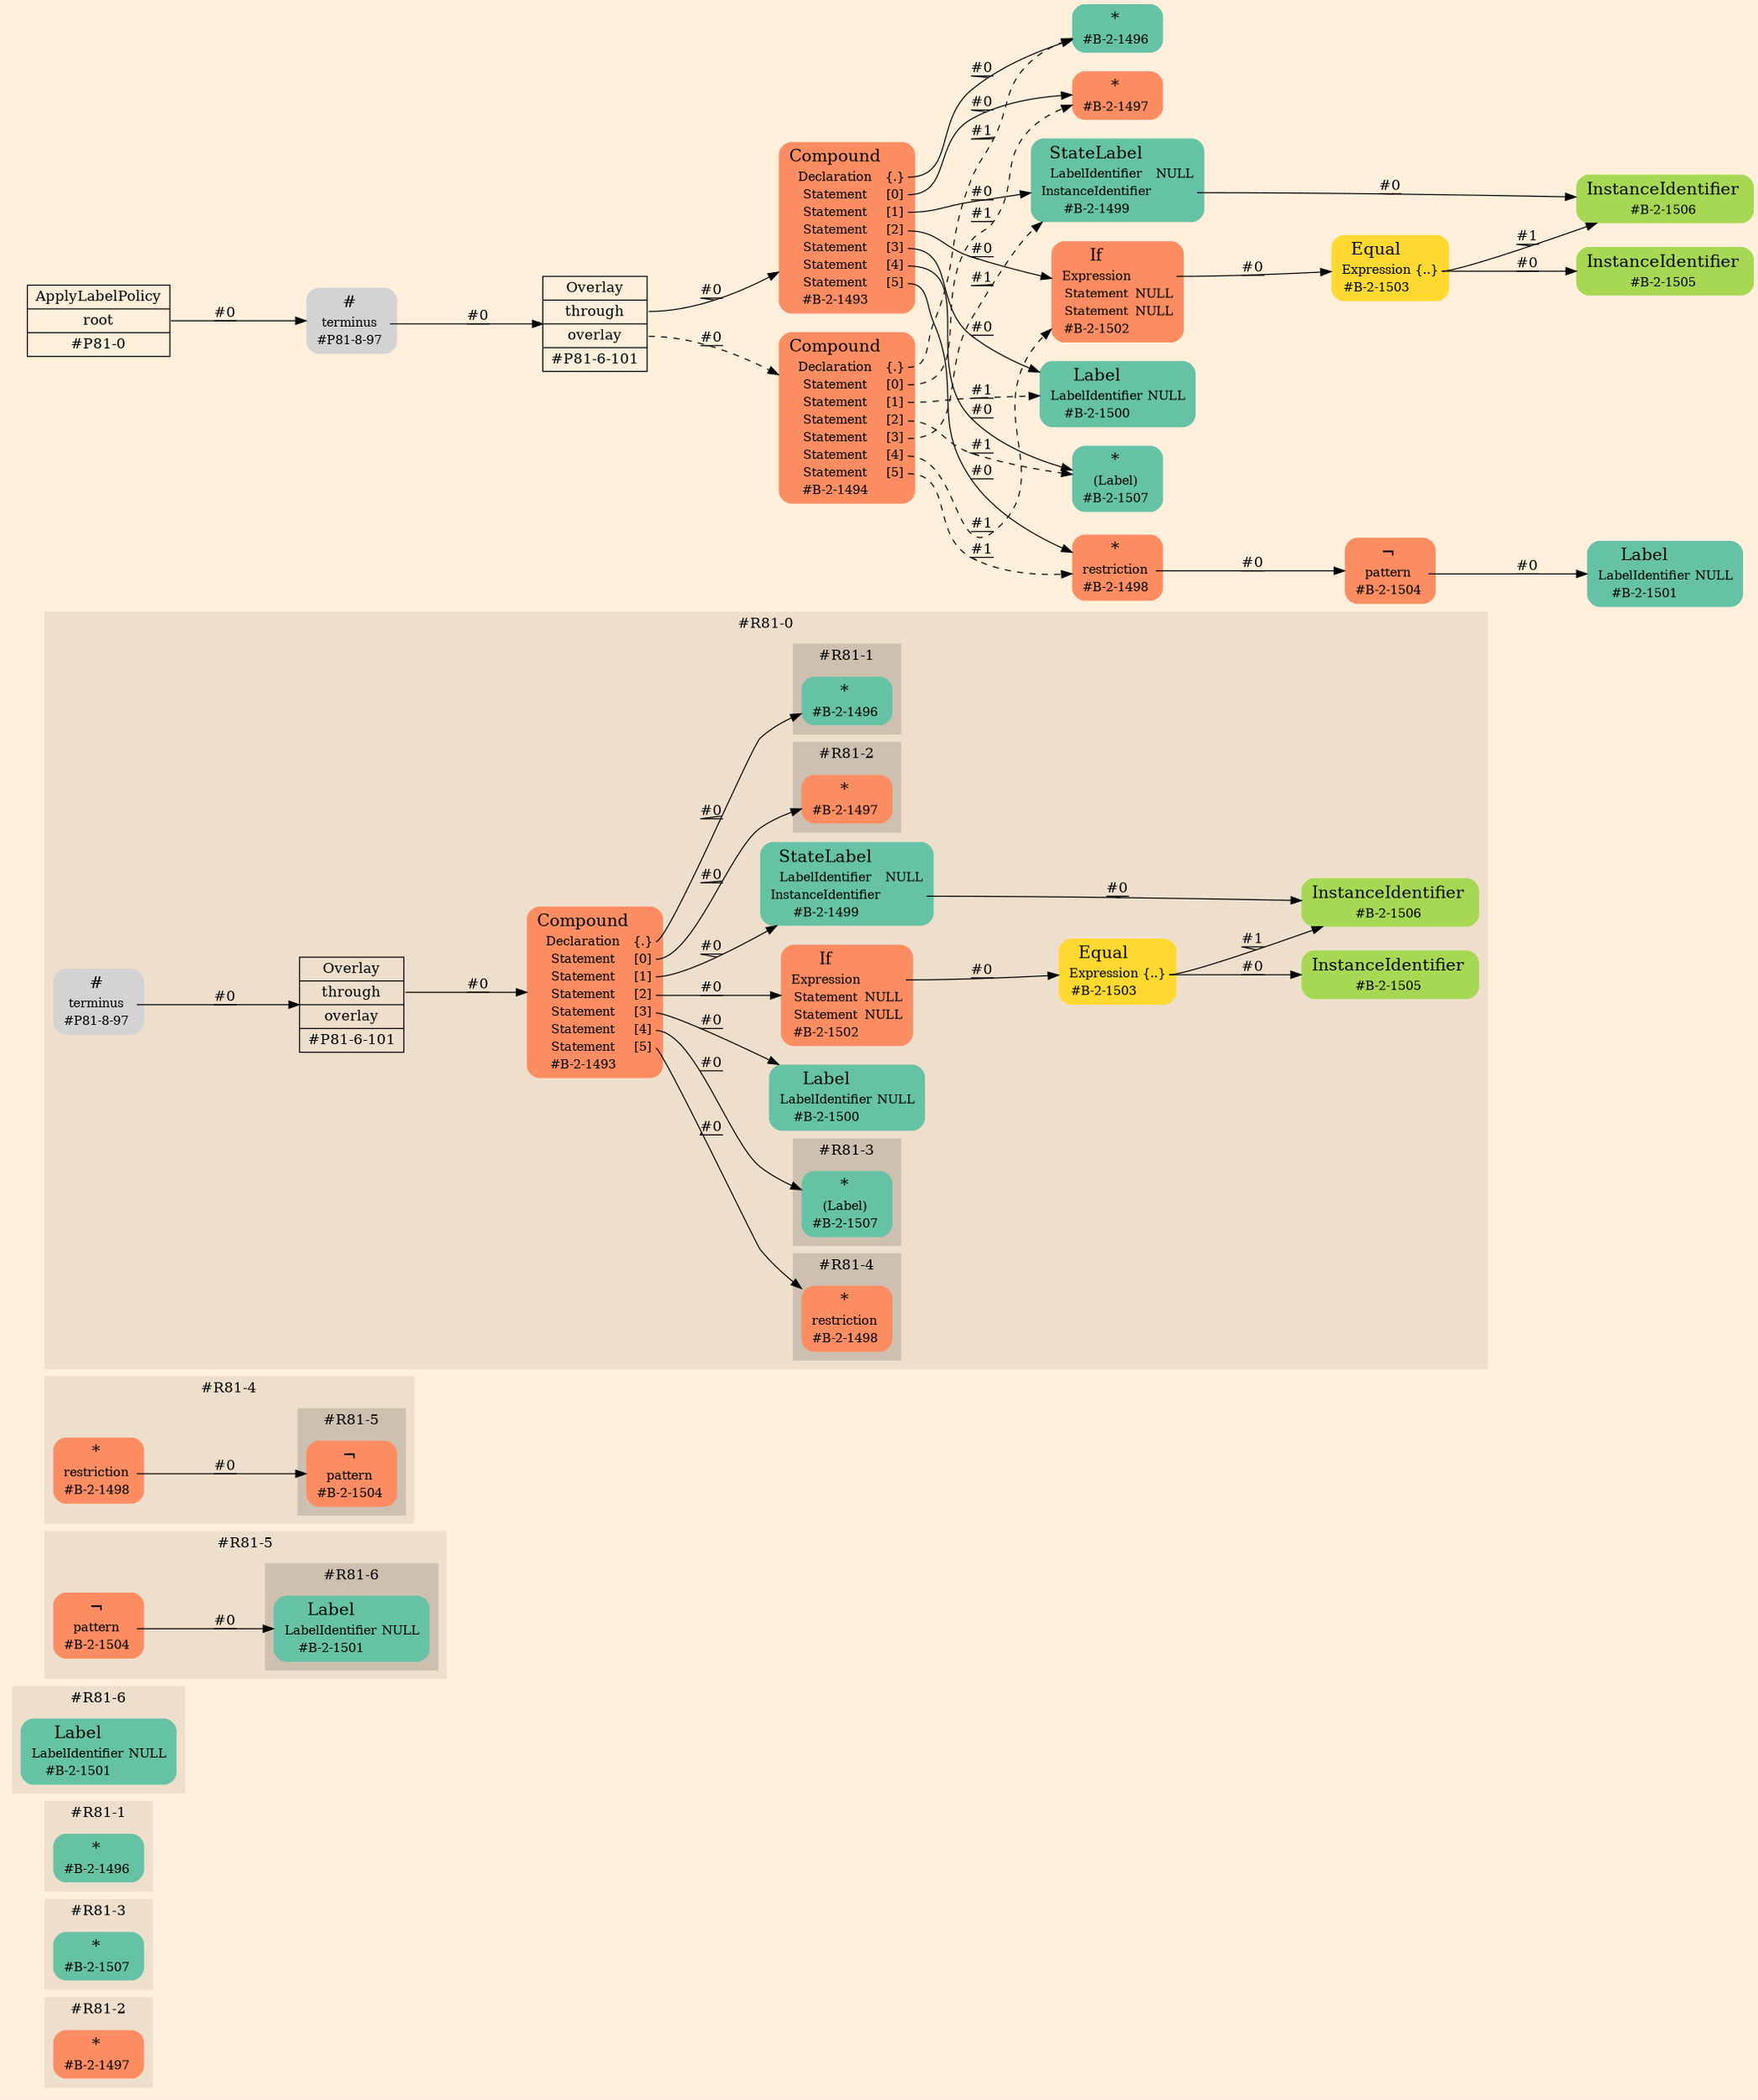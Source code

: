 digraph Inferno {
graph [
rankdir = "LR"
ranksep = 1.0
size = "14,20"
bgcolor = antiquewhite1
color = black
fontcolor = black
];
node [
];
subgraph "cluster#R81-2" {
label = "#R81-2"
style = "filled"
color = antiquewhite2
"#R81-2/#B-2-1497" [
shape = "plaintext"
fillcolor = "/set28/2"
label = <<TABLE BORDER="0" CELLBORDER="0" CELLSPACING="0">
 <TR>
  <TD><FONT POINT-SIZE="16.0">*</FONT></TD>
  <TD></TD>
 </TR>
 <TR>
  <TD>#B-2-1497</TD>
  <TD PORT="port0"></TD>
 </TR>
</TABLE>>
style = "rounded,filled"
fontsize = "12"
];
}
subgraph "cluster#R81-3" {
label = "#R81-3"
style = "filled"
color = antiquewhite2
"#R81-3/#B-2-1507" [
shape = "plaintext"
fillcolor = "/set28/1"
label = <<TABLE BORDER="0" CELLBORDER="0" CELLSPACING="0">
 <TR>
  <TD><FONT POINT-SIZE="16.0">*</FONT></TD>
  <TD></TD>
 </TR>
 <TR>
  <TD>#B-2-1507</TD>
  <TD PORT="port0"></TD>
 </TR>
</TABLE>>
style = "rounded,filled"
fontsize = "12"
];
}
subgraph "cluster#R81-1" {
label = "#R81-1"
style = "filled"
color = antiquewhite2
"#R81-1/#B-2-1496" [
shape = "plaintext"
fillcolor = "/set28/1"
label = <<TABLE BORDER="0" CELLBORDER="0" CELLSPACING="0">
 <TR>
  <TD><FONT POINT-SIZE="16.0">*</FONT></TD>
  <TD></TD>
 </TR>
 <TR>
  <TD>#B-2-1496</TD>
  <TD PORT="port0"></TD>
 </TR>
</TABLE>>
style = "rounded,filled"
fontsize = "12"
];
}
subgraph "cluster#R81-6" {
label = "#R81-6"
style = "filled"
color = antiquewhite2
"#R81-6/#B-2-1501" [
shape = "plaintext"
fillcolor = "/set28/1"
label = <<TABLE BORDER="0" CELLBORDER="0" CELLSPACING="0">
 <TR>
  <TD><FONT POINT-SIZE="16.0">Label</FONT></TD>
  <TD></TD>
 </TR>
 <TR>
  <TD>LabelIdentifier</TD>
  <TD PORT="port0">NULL</TD>
 </TR>
 <TR>
  <TD>#B-2-1501</TD>
  <TD PORT="port1"></TD>
 </TR>
</TABLE>>
style = "rounded,filled"
fontsize = "12"
];
}
subgraph "cluster#R81-5" {
label = "#R81-5"
style = "filled"
color = antiquewhite2
"#R81-5/#B-2-1504" [
shape = "plaintext"
fillcolor = "/set28/2"
label = <<TABLE BORDER="0" CELLBORDER="0" CELLSPACING="0">
 <TR>
  <TD><FONT POINT-SIZE="16.0">¬</FONT></TD>
  <TD></TD>
 </TR>
 <TR>
  <TD>pattern</TD>
  <TD PORT="port0"></TD>
 </TR>
 <TR>
  <TD>#B-2-1504</TD>
  <TD PORT="port1"></TD>
 </TR>
</TABLE>>
style = "rounded,filled"
fontsize = "12"
];
subgraph "cluster#R81-6" {
label = "#R81-6"
style = "filled"
color = antiquewhite3
"#R81-5/#B-2-1501" [
shape = "plaintext"
fillcolor = "/set28/1"
label = <<TABLE BORDER="0" CELLBORDER="0" CELLSPACING="0">
 <TR>
  <TD><FONT POINT-SIZE="16.0">Label</FONT></TD>
  <TD></TD>
 </TR>
 <TR>
  <TD>LabelIdentifier</TD>
  <TD PORT="port0">NULL</TD>
 </TR>
 <TR>
  <TD>#B-2-1501</TD>
  <TD PORT="port1"></TD>
 </TR>
</TABLE>>
style = "rounded,filled"
fontsize = "12"
];
}
}
subgraph "cluster#R81-4" {
label = "#R81-4"
style = "filled"
color = antiquewhite2
"#R81-4/#B-2-1498" [
shape = "plaintext"
fillcolor = "/set28/2"
label = <<TABLE BORDER="0" CELLBORDER="0" CELLSPACING="0">
 <TR>
  <TD><FONT POINT-SIZE="16.0">*</FONT></TD>
  <TD></TD>
 </TR>
 <TR>
  <TD>restriction</TD>
  <TD PORT="port0"></TD>
 </TR>
 <TR>
  <TD>#B-2-1498</TD>
  <TD PORT="port1"></TD>
 </TR>
</TABLE>>
style = "rounded,filled"
fontsize = "12"
];
subgraph "cluster#R81-5" {
label = "#R81-5"
style = "filled"
color = antiquewhite3
"#R81-4/#B-2-1504" [
shape = "plaintext"
fillcolor = "/set28/2"
label = <<TABLE BORDER="0" CELLBORDER="0" CELLSPACING="0">
 <TR>
  <TD><FONT POINT-SIZE="16.0">¬</FONT></TD>
  <TD></TD>
 </TR>
 <TR>
  <TD>pattern</TD>
  <TD PORT="port0"></TD>
 </TR>
 <TR>
  <TD>#B-2-1504</TD>
  <TD PORT="port1"></TD>
 </TR>
</TABLE>>
style = "rounded,filled"
fontsize = "12"
];
}
}
subgraph "cluster#R81-0" {
label = "#R81-0"
style = "filled"
color = antiquewhite2
"#R81-0/#B-2-1500" [
shape = "plaintext"
fillcolor = "/set28/1"
label = <<TABLE BORDER="0" CELLBORDER="0" CELLSPACING="0">
 <TR>
  <TD><FONT POINT-SIZE="16.0">Label</FONT></TD>
  <TD></TD>
 </TR>
 <TR>
  <TD>LabelIdentifier</TD>
  <TD PORT="port0">NULL</TD>
 </TR>
 <TR>
  <TD>#B-2-1500</TD>
  <TD PORT="port1"></TD>
 </TR>
</TABLE>>
style = "rounded,filled"
fontsize = "12"
];
"#R81-0/#B-2-1505" [
shape = "plaintext"
fillcolor = "/set28/5"
label = <<TABLE BORDER="0" CELLBORDER="0" CELLSPACING="0">
 <TR>
  <TD><FONT POINT-SIZE="16.0">InstanceIdentifier</FONT></TD>
  <TD></TD>
 </TR>
 <TR>
  <TD>#B-2-1505</TD>
  <TD PORT="port0"></TD>
 </TR>
</TABLE>>
style = "rounded,filled"
fontsize = "12"
];
"#R81-0/#P81-6-101" [
shape = "record"
fillcolor = antiquewhite2
label = "<fixed> Overlay | <port0> through | <port1> overlay | <port2> #P81-6-101"
style = "filled"
fontsize = "14"
color = black
fontcolor = black
];
"#R81-0/#P81-8-97" [
shape = "plaintext"
label = <<TABLE BORDER="0" CELLBORDER="0" CELLSPACING="0">
 <TR>
  <TD><FONT POINT-SIZE="16.0">#</FONT></TD>
  <TD></TD>
 </TR>
 <TR>
  <TD>terminus</TD>
  <TD PORT="port0"></TD>
 </TR>
 <TR>
  <TD>#P81-8-97</TD>
  <TD PORT="port1"></TD>
 </TR>
</TABLE>>
style = "rounded,filled"
fontsize = "12"
];
"#R81-0/#B-2-1493" [
shape = "plaintext"
fillcolor = "/set28/2"
label = <<TABLE BORDER="0" CELLBORDER="0" CELLSPACING="0">
 <TR>
  <TD><FONT POINT-SIZE="16.0">Compound</FONT></TD>
  <TD></TD>
 </TR>
 <TR>
  <TD>Declaration</TD>
  <TD PORT="port0">{.}</TD>
 </TR>
 <TR>
  <TD>Statement</TD>
  <TD PORT="port1">[0]</TD>
 </TR>
 <TR>
  <TD>Statement</TD>
  <TD PORT="port2">[1]</TD>
 </TR>
 <TR>
  <TD>Statement</TD>
  <TD PORT="port3">[2]</TD>
 </TR>
 <TR>
  <TD>Statement</TD>
  <TD PORT="port4">[3]</TD>
 </TR>
 <TR>
  <TD>Statement</TD>
  <TD PORT="port5">[4]</TD>
 </TR>
 <TR>
  <TD>Statement</TD>
  <TD PORT="port6">[5]</TD>
 </TR>
 <TR>
  <TD>#B-2-1493</TD>
  <TD PORT="port7"></TD>
 </TR>
</TABLE>>
style = "rounded,filled"
fontsize = "12"
];
"#R81-0/#B-2-1503" [
shape = "plaintext"
fillcolor = "/set28/6"
label = <<TABLE BORDER="0" CELLBORDER="0" CELLSPACING="0">
 <TR>
  <TD><FONT POINT-SIZE="16.0">Equal</FONT></TD>
  <TD></TD>
 </TR>
 <TR>
  <TD>Expression</TD>
  <TD PORT="port0">{..}</TD>
 </TR>
 <TR>
  <TD>#B-2-1503</TD>
  <TD PORT="port1"></TD>
 </TR>
</TABLE>>
style = "rounded,filled"
fontsize = "12"
];
"#R81-0/#B-2-1499" [
shape = "plaintext"
fillcolor = "/set28/1"
label = <<TABLE BORDER="0" CELLBORDER="0" CELLSPACING="0">
 <TR>
  <TD><FONT POINT-SIZE="16.0">StateLabel</FONT></TD>
  <TD></TD>
 </TR>
 <TR>
  <TD>LabelIdentifier</TD>
  <TD PORT="port0">NULL</TD>
 </TR>
 <TR>
  <TD>InstanceIdentifier</TD>
  <TD PORT="port1"></TD>
 </TR>
 <TR>
  <TD>#B-2-1499</TD>
  <TD PORT="port2"></TD>
 </TR>
</TABLE>>
style = "rounded,filled"
fontsize = "12"
];
"#R81-0/#B-2-1502" [
shape = "plaintext"
fillcolor = "/set28/2"
label = <<TABLE BORDER="0" CELLBORDER="0" CELLSPACING="0">
 <TR>
  <TD><FONT POINT-SIZE="16.0">If</FONT></TD>
  <TD></TD>
 </TR>
 <TR>
  <TD>Expression</TD>
  <TD PORT="port0"></TD>
 </TR>
 <TR>
  <TD>Statement</TD>
  <TD PORT="port1">NULL</TD>
 </TR>
 <TR>
  <TD>Statement</TD>
  <TD PORT="port2">NULL</TD>
 </TR>
 <TR>
  <TD>#B-2-1502</TD>
  <TD PORT="port3"></TD>
 </TR>
</TABLE>>
style = "rounded,filled"
fontsize = "12"
];
"#R81-0/#B-2-1506" [
shape = "plaintext"
fillcolor = "/set28/5"
label = <<TABLE BORDER="0" CELLBORDER="0" CELLSPACING="0">
 <TR>
  <TD><FONT POINT-SIZE="16.0">InstanceIdentifier</FONT></TD>
  <TD></TD>
 </TR>
 <TR>
  <TD>#B-2-1506</TD>
  <TD PORT="port0"></TD>
 </TR>
</TABLE>>
style = "rounded,filled"
fontsize = "12"
];
subgraph "cluster#R81-4" {
label = "#R81-4"
style = "filled"
color = antiquewhite3
"#R81-0/#B-2-1498" [
shape = "plaintext"
fillcolor = "/set28/2"
label = <<TABLE BORDER="0" CELLBORDER="0" CELLSPACING="0">
 <TR>
  <TD><FONT POINT-SIZE="16.0">*</FONT></TD>
  <TD></TD>
 </TR>
 <TR>
  <TD>restriction</TD>
  <TD PORT="port0"></TD>
 </TR>
 <TR>
  <TD>#B-2-1498</TD>
  <TD PORT="port1"></TD>
 </TR>
</TABLE>>
style = "rounded,filled"
fontsize = "12"
];
}
subgraph "cluster#R81-1" {
label = "#R81-1"
style = "filled"
color = antiquewhite3
"#R81-0/#B-2-1496" [
shape = "plaintext"
fillcolor = "/set28/1"
label = <<TABLE BORDER="0" CELLBORDER="0" CELLSPACING="0">
 <TR>
  <TD><FONT POINT-SIZE="16.0">*</FONT></TD>
  <TD></TD>
 </TR>
 <TR>
  <TD>#B-2-1496</TD>
  <TD PORT="port0"></TD>
 </TR>
</TABLE>>
style = "rounded,filled"
fontsize = "12"
];
}
subgraph "cluster#R81-3" {
label = "#R81-3"
style = "filled"
color = antiquewhite3
"#R81-0/#B-2-1507" [
shape = "plaintext"
fillcolor = "/set28/1"
label = <<TABLE BORDER="0" CELLBORDER="0" CELLSPACING="0">
 <TR>
  <TD><FONT POINT-SIZE="16.0">*</FONT></TD>
  <TD></TD>
 </TR>
 <TR>
  <TD>(Label)</TD>
  <TD PORT="port0"></TD>
 </TR>
 <TR>
  <TD>#B-2-1507</TD>
  <TD PORT="port1"></TD>
 </TR>
</TABLE>>
style = "rounded,filled"
fontsize = "12"
];
}
subgraph "cluster#R81-2" {
label = "#R81-2"
style = "filled"
color = antiquewhite3
"#R81-0/#B-2-1497" [
shape = "plaintext"
fillcolor = "/set28/2"
label = <<TABLE BORDER="0" CELLBORDER="0" CELLSPACING="0">
 <TR>
  <TD><FONT POINT-SIZE="16.0">*</FONT></TD>
  <TD></TD>
 </TR>
 <TR>
  <TD>#B-2-1497</TD>
  <TD PORT="port0"></TD>
 </TR>
</TABLE>>
style = "rounded,filled"
fontsize = "12"
];
}
}
"CR#P81-0" [
shape = "record"
fillcolor = antiquewhite1
label = "<fixed> ApplyLabelPolicy | <port0> root | <port1> #P81-0"
style = "filled"
fontsize = "14"
color = black
fontcolor = black
];
"#P81-8-97" [
shape = "plaintext"
label = <<TABLE BORDER="0" CELLBORDER="0" CELLSPACING="0">
 <TR>
  <TD><FONT POINT-SIZE="16.0">#</FONT></TD>
  <TD></TD>
 </TR>
 <TR>
  <TD>terminus</TD>
  <TD PORT="port0"></TD>
 </TR>
 <TR>
  <TD>#P81-8-97</TD>
  <TD PORT="port1"></TD>
 </TR>
</TABLE>>
style = "rounded,filled"
fontsize = "12"
];
"#P81-6-101" [
shape = "record"
fillcolor = antiquewhite1
label = "<fixed> Overlay | <port0> through | <port1> overlay | <port2> #P81-6-101"
style = "filled"
fontsize = "14"
color = black
fontcolor = black
];
"#B-2-1493" [
shape = "plaintext"
fillcolor = "/set28/2"
label = <<TABLE BORDER="0" CELLBORDER="0" CELLSPACING="0">
 <TR>
  <TD><FONT POINT-SIZE="16.0">Compound</FONT></TD>
  <TD></TD>
 </TR>
 <TR>
  <TD>Declaration</TD>
  <TD PORT="port0">{.}</TD>
 </TR>
 <TR>
  <TD>Statement</TD>
  <TD PORT="port1">[0]</TD>
 </TR>
 <TR>
  <TD>Statement</TD>
  <TD PORT="port2">[1]</TD>
 </TR>
 <TR>
  <TD>Statement</TD>
  <TD PORT="port3">[2]</TD>
 </TR>
 <TR>
  <TD>Statement</TD>
  <TD PORT="port4">[3]</TD>
 </TR>
 <TR>
  <TD>Statement</TD>
  <TD PORT="port5">[4]</TD>
 </TR>
 <TR>
  <TD>Statement</TD>
  <TD PORT="port6">[5]</TD>
 </TR>
 <TR>
  <TD>#B-2-1493</TD>
  <TD PORT="port7"></TD>
 </TR>
</TABLE>>
style = "rounded,filled"
fontsize = "12"
];
"#B-2-1496" [
shape = "plaintext"
fillcolor = "/set28/1"
label = <<TABLE BORDER="0" CELLBORDER="0" CELLSPACING="0">
 <TR>
  <TD><FONT POINT-SIZE="16.0">*</FONT></TD>
  <TD></TD>
 </TR>
 <TR>
  <TD>#B-2-1496</TD>
  <TD PORT="port0"></TD>
 </TR>
</TABLE>>
style = "rounded,filled"
fontsize = "12"
];
"#B-2-1497" [
shape = "plaintext"
fillcolor = "/set28/2"
label = <<TABLE BORDER="0" CELLBORDER="0" CELLSPACING="0">
 <TR>
  <TD><FONT POINT-SIZE="16.0">*</FONT></TD>
  <TD></TD>
 </TR>
 <TR>
  <TD>#B-2-1497</TD>
  <TD PORT="port0"></TD>
 </TR>
</TABLE>>
style = "rounded,filled"
fontsize = "12"
];
"#B-2-1499" [
shape = "plaintext"
fillcolor = "/set28/1"
label = <<TABLE BORDER="0" CELLBORDER="0" CELLSPACING="0">
 <TR>
  <TD><FONT POINT-SIZE="16.0">StateLabel</FONT></TD>
  <TD></TD>
 </TR>
 <TR>
  <TD>LabelIdentifier</TD>
  <TD PORT="port0">NULL</TD>
 </TR>
 <TR>
  <TD>InstanceIdentifier</TD>
  <TD PORT="port1"></TD>
 </TR>
 <TR>
  <TD>#B-2-1499</TD>
  <TD PORT="port2"></TD>
 </TR>
</TABLE>>
style = "rounded,filled"
fontsize = "12"
];
"#B-2-1506" [
shape = "plaintext"
fillcolor = "/set28/5"
label = <<TABLE BORDER="0" CELLBORDER="0" CELLSPACING="0">
 <TR>
  <TD><FONT POINT-SIZE="16.0">InstanceIdentifier</FONT></TD>
  <TD></TD>
 </TR>
 <TR>
  <TD>#B-2-1506</TD>
  <TD PORT="port0"></TD>
 </TR>
</TABLE>>
style = "rounded,filled"
fontsize = "12"
];
"#B-2-1502" [
shape = "plaintext"
fillcolor = "/set28/2"
label = <<TABLE BORDER="0" CELLBORDER="0" CELLSPACING="0">
 <TR>
  <TD><FONT POINT-SIZE="16.0">If</FONT></TD>
  <TD></TD>
 </TR>
 <TR>
  <TD>Expression</TD>
  <TD PORT="port0"></TD>
 </TR>
 <TR>
  <TD>Statement</TD>
  <TD PORT="port1">NULL</TD>
 </TR>
 <TR>
  <TD>Statement</TD>
  <TD PORT="port2">NULL</TD>
 </TR>
 <TR>
  <TD>#B-2-1502</TD>
  <TD PORT="port3"></TD>
 </TR>
</TABLE>>
style = "rounded,filled"
fontsize = "12"
];
"#B-2-1503" [
shape = "plaintext"
fillcolor = "/set28/6"
label = <<TABLE BORDER="0" CELLBORDER="0" CELLSPACING="0">
 <TR>
  <TD><FONT POINT-SIZE="16.0">Equal</FONT></TD>
  <TD></TD>
 </TR>
 <TR>
  <TD>Expression</TD>
  <TD PORT="port0">{..}</TD>
 </TR>
 <TR>
  <TD>#B-2-1503</TD>
  <TD PORT="port1"></TD>
 </TR>
</TABLE>>
style = "rounded,filled"
fontsize = "12"
];
"#B-2-1505" [
shape = "plaintext"
fillcolor = "/set28/5"
label = <<TABLE BORDER="0" CELLBORDER="0" CELLSPACING="0">
 <TR>
  <TD><FONT POINT-SIZE="16.0">InstanceIdentifier</FONT></TD>
  <TD></TD>
 </TR>
 <TR>
  <TD>#B-2-1505</TD>
  <TD PORT="port0"></TD>
 </TR>
</TABLE>>
style = "rounded,filled"
fontsize = "12"
];
"#B-2-1500" [
shape = "plaintext"
fillcolor = "/set28/1"
label = <<TABLE BORDER="0" CELLBORDER="0" CELLSPACING="0">
 <TR>
  <TD><FONT POINT-SIZE="16.0">Label</FONT></TD>
  <TD></TD>
 </TR>
 <TR>
  <TD>LabelIdentifier</TD>
  <TD PORT="port0">NULL</TD>
 </TR>
 <TR>
  <TD>#B-2-1500</TD>
  <TD PORT="port1"></TD>
 </TR>
</TABLE>>
style = "rounded,filled"
fontsize = "12"
];
"#B-2-1507" [
shape = "plaintext"
fillcolor = "/set28/1"
label = <<TABLE BORDER="0" CELLBORDER="0" CELLSPACING="0">
 <TR>
  <TD><FONT POINT-SIZE="16.0">*</FONT></TD>
  <TD></TD>
 </TR>
 <TR>
  <TD>(Label)</TD>
  <TD PORT="port0"></TD>
 </TR>
 <TR>
  <TD>#B-2-1507</TD>
  <TD PORT="port1"></TD>
 </TR>
</TABLE>>
style = "rounded,filled"
fontsize = "12"
];
"#B-2-1498" [
shape = "plaintext"
fillcolor = "/set28/2"
label = <<TABLE BORDER="0" CELLBORDER="0" CELLSPACING="0">
 <TR>
  <TD><FONT POINT-SIZE="16.0">*</FONT></TD>
  <TD></TD>
 </TR>
 <TR>
  <TD>restriction</TD>
  <TD PORT="port0"></TD>
 </TR>
 <TR>
  <TD>#B-2-1498</TD>
  <TD PORT="port1"></TD>
 </TR>
</TABLE>>
style = "rounded,filled"
fontsize = "12"
];
"#B-2-1504" [
shape = "plaintext"
fillcolor = "/set28/2"
label = <<TABLE BORDER="0" CELLBORDER="0" CELLSPACING="0">
 <TR>
  <TD><FONT POINT-SIZE="16.0">¬</FONT></TD>
  <TD></TD>
 </TR>
 <TR>
  <TD>pattern</TD>
  <TD PORT="port0"></TD>
 </TR>
 <TR>
  <TD>#B-2-1504</TD>
  <TD PORT="port1"></TD>
 </TR>
</TABLE>>
style = "rounded,filled"
fontsize = "12"
];
"#B-2-1501" [
shape = "plaintext"
fillcolor = "/set28/1"
label = <<TABLE BORDER="0" CELLBORDER="0" CELLSPACING="0">
 <TR>
  <TD><FONT POINT-SIZE="16.0">Label</FONT></TD>
  <TD></TD>
 </TR>
 <TR>
  <TD>LabelIdentifier</TD>
  <TD PORT="port0">NULL</TD>
 </TR>
 <TR>
  <TD>#B-2-1501</TD>
  <TD PORT="port1"></TD>
 </TR>
</TABLE>>
style = "rounded,filled"
fontsize = "12"
];
"#B-2-1494" [
shape = "plaintext"
fillcolor = "/set28/2"
label = <<TABLE BORDER="0" CELLBORDER="0" CELLSPACING="0">
 <TR>
  <TD><FONT POINT-SIZE="16.0">Compound</FONT></TD>
  <TD></TD>
 </TR>
 <TR>
  <TD>Declaration</TD>
  <TD PORT="port0">{.}</TD>
 </TR>
 <TR>
  <TD>Statement</TD>
  <TD PORT="port1">[0]</TD>
 </TR>
 <TR>
  <TD>Statement</TD>
  <TD PORT="port2">[1]</TD>
 </TR>
 <TR>
  <TD>Statement</TD>
  <TD PORT="port3">[2]</TD>
 </TR>
 <TR>
  <TD>Statement</TD>
  <TD PORT="port4">[3]</TD>
 </TR>
 <TR>
  <TD>Statement</TD>
  <TD PORT="port5">[4]</TD>
 </TR>
 <TR>
  <TD>Statement</TD>
  <TD PORT="port6">[5]</TD>
 </TR>
 <TR>
  <TD>#B-2-1494</TD>
  <TD PORT="port7"></TD>
 </TR>
</TABLE>>
style = "rounded,filled"
fontsize = "12"
];
"CR#P81-0":port0 -> "#P81-8-97" [style="solid"
label = "#0"
decorate = true
color = black
fontcolor = black
];
"#P81-8-97":port0 -> "#P81-6-101" [style="solid"
label = "#0"
decorate = true
color = black
fontcolor = black
];
"#P81-6-101":port0 -> "#B-2-1493" [style="solid"
label = "#0"
decorate = true
color = black
fontcolor = black
];
"#P81-6-101":port1 -> "#B-2-1494" [style="dashed"
label = "#0"
decorate = true
color = black
fontcolor = black
];
"#B-2-1493":port0 -> "#B-2-1496" [style="solid"
label = "#0"
decorate = true
color = black
fontcolor = black
];
"#B-2-1493":port1 -> "#B-2-1497" [style="solid"
label = "#0"
decorate = true
color = black
fontcolor = black
];
"#B-2-1493":port2 -> "#B-2-1499" [style="solid"
label = "#0"
decorate = true
color = black
fontcolor = black
];
"#B-2-1493":port3 -> "#B-2-1502" [style="solid"
label = "#0"
decorate = true
color = black
fontcolor = black
];
"#B-2-1493":port4 -> "#B-2-1500" [style="solid"
label = "#0"
decorate = true
color = black
fontcolor = black
];
"#B-2-1493":port5 -> "#B-2-1507" [style="solid"
label = "#0"
decorate = true
color = black
fontcolor = black
];
"#B-2-1493":port6 -> "#B-2-1498" [style="solid"
label = "#0"
decorate = true
color = black
fontcolor = black
];
"#B-2-1499":port1 -> "#B-2-1506" [style="solid"
label = "#0"
decorate = true
color = black
fontcolor = black
];
"#B-2-1502":port0 -> "#B-2-1503" [style="solid"
label = "#0"
decorate = true
color = black
fontcolor = black
];
"#B-2-1503":port0 -> "#B-2-1505" [style="solid"
label = "#0"
decorate = true
color = black
fontcolor = black
];
"#B-2-1503":port0 -> "#B-2-1506" [style="solid"
label = "#1"
decorate = true
color = black
fontcolor = black
];
"#B-2-1498":port0 -> "#B-2-1504" [style="solid"
label = "#0"
decorate = true
color = black
fontcolor = black
];
"#B-2-1504":port0 -> "#B-2-1501" [style="solid"
label = "#0"
decorate = true
color = black
fontcolor = black
];
"#B-2-1494":port0 -> "#B-2-1496" [style="dashed"
label = "#1"
decorate = true
color = black
fontcolor = black
];
"#B-2-1494":port1 -> "#B-2-1497" [style="dashed"
label = "#1"
decorate = true
color = black
fontcolor = black
];
"#B-2-1494":port2 -> "#B-2-1500" [style="dashed"
label = "#1"
decorate = true
color = black
fontcolor = black
];
"#B-2-1494":port3 -> "#B-2-1507" [style="dashed"
label = "#1"
decorate = true
color = black
fontcolor = black
];
"#B-2-1494":port4 -> "#B-2-1499" [style="dashed"
label = "#1"
decorate = true
color = black
fontcolor = black
];
"#B-2-1494":port5 -> "#B-2-1502" [style="dashed"
label = "#1"
decorate = true
color = black
fontcolor = black
];
"#B-2-1494":port6 -> "#B-2-1498" [style="dashed"
label = "#1"
decorate = true
color = black
fontcolor = black
];
"#R81-0/#P81-6-101":port0 -> "#R81-0/#B-2-1493" [style="solid"
label = "#0"
decorate = true
color = black
fontcolor = black
];
"#R81-0/#P81-8-97":port0 -> "#R81-0/#P81-6-101" [style="solid"
label = "#0"
decorate = true
color = black
fontcolor = black
];
"#R81-0/#B-2-1493":port0 -> "#R81-0/#B-2-1496" [style="solid"
label = "#0"
decorate = true
color = black
fontcolor = black
];
"#R81-0/#B-2-1493":port1 -> "#R81-0/#B-2-1497" [style="solid"
label = "#0"
decorate = true
color = black
fontcolor = black
];
"#R81-0/#B-2-1493":port2 -> "#R81-0/#B-2-1499" [style="solid"
label = "#0"
decorate = true
color = black
fontcolor = black
];
"#R81-0/#B-2-1493":port3 -> "#R81-0/#B-2-1502" [style="solid"
label = "#0"
decorate = true
color = black
fontcolor = black
];
"#R81-0/#B-2-1493":port4 -> "#R81-0/#B-2-1500" [style="solid"
label = "#0"
decorate = true
color = black
fontcolor = black
];
"#R81-0/#B-2-1493":port5 -> "#R81-0/#B-2-1507" [style="solid"
label = "#0"
decorate = true
color = black
fontcolor = black
];
"#R81-0/#B-2-1493":port6 -> "#R81-0/#B-2-1498" [style="solid"
label = "#0"
decorate = true
color = black
fontcolor = black
];
"#R81-0/#B-2-1503":port0 -> "#R81-0/#B-2-1505" [style="solid"
label = "#0"
decorate = true
color = black
fontcolor = black
];
"#R81-0/#B-2-1503":port0 -> "#R81-0/#B-2-1506" [style="solid"
label = "#1"
decorate = true
color = black
fontcolor = black
];
"#R81-0/#B-2-1499":port1 -> "#R81-0/#B-2-1506" [style="solid"
label = "#0"
decorate = true
color = black
fontcolor = black
];
"#R81-0/#B-2-1502":port0 -> "#R81-0/#B-2-1503" [style="solid"
label = "#0"
decorate = true
color = black
fontcolor = black
];
"#R81-4/#B-2-1498":port0 -> "#R81-4/#B-2-1504" [style="solid"
label = "#0"
decorate = true
color = black
fontcolor = black
];
"#R81-5/#B-2-1504":port0 -> "#R81-5/#B-2-1501" [style="solid"
label = "#0"
decorate = true
color = black
fontcolor = black
];
}
